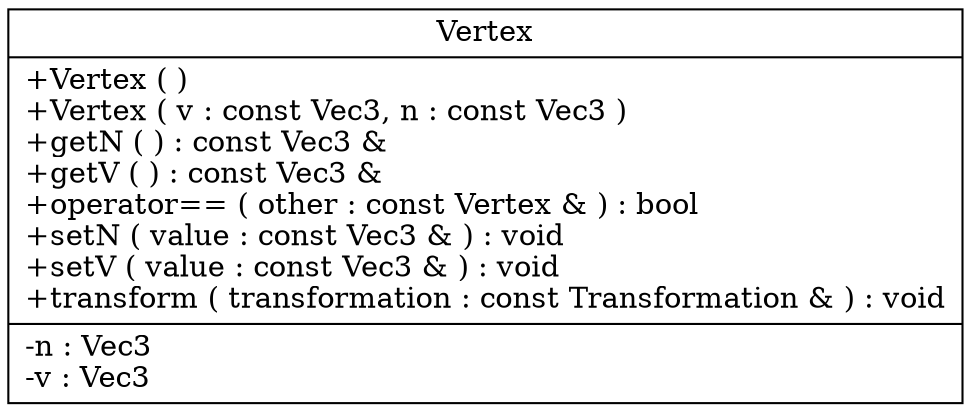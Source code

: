 digraph Vertex
{
graph [ rankdir="RL" ]
"d0/d72/class_vertex" [ label="Vertex\n|+Vertex (  )\l+Vertex ( v : const Vec3, n : const Vec3 )\l+getN (  ) : const Vec3 &\l+getV (  ) : const Vec3 &\l+operator== ( other : const Vertex & ) : bool\l+setN ( value : const Vec3 & ) : void\l+setV ( value : const Vec3 & ) : void\l+transform ( transformation : const Transformation & ) : void\l|-n : Vec3\l-v : Vec3\l" shape="record" ]
}